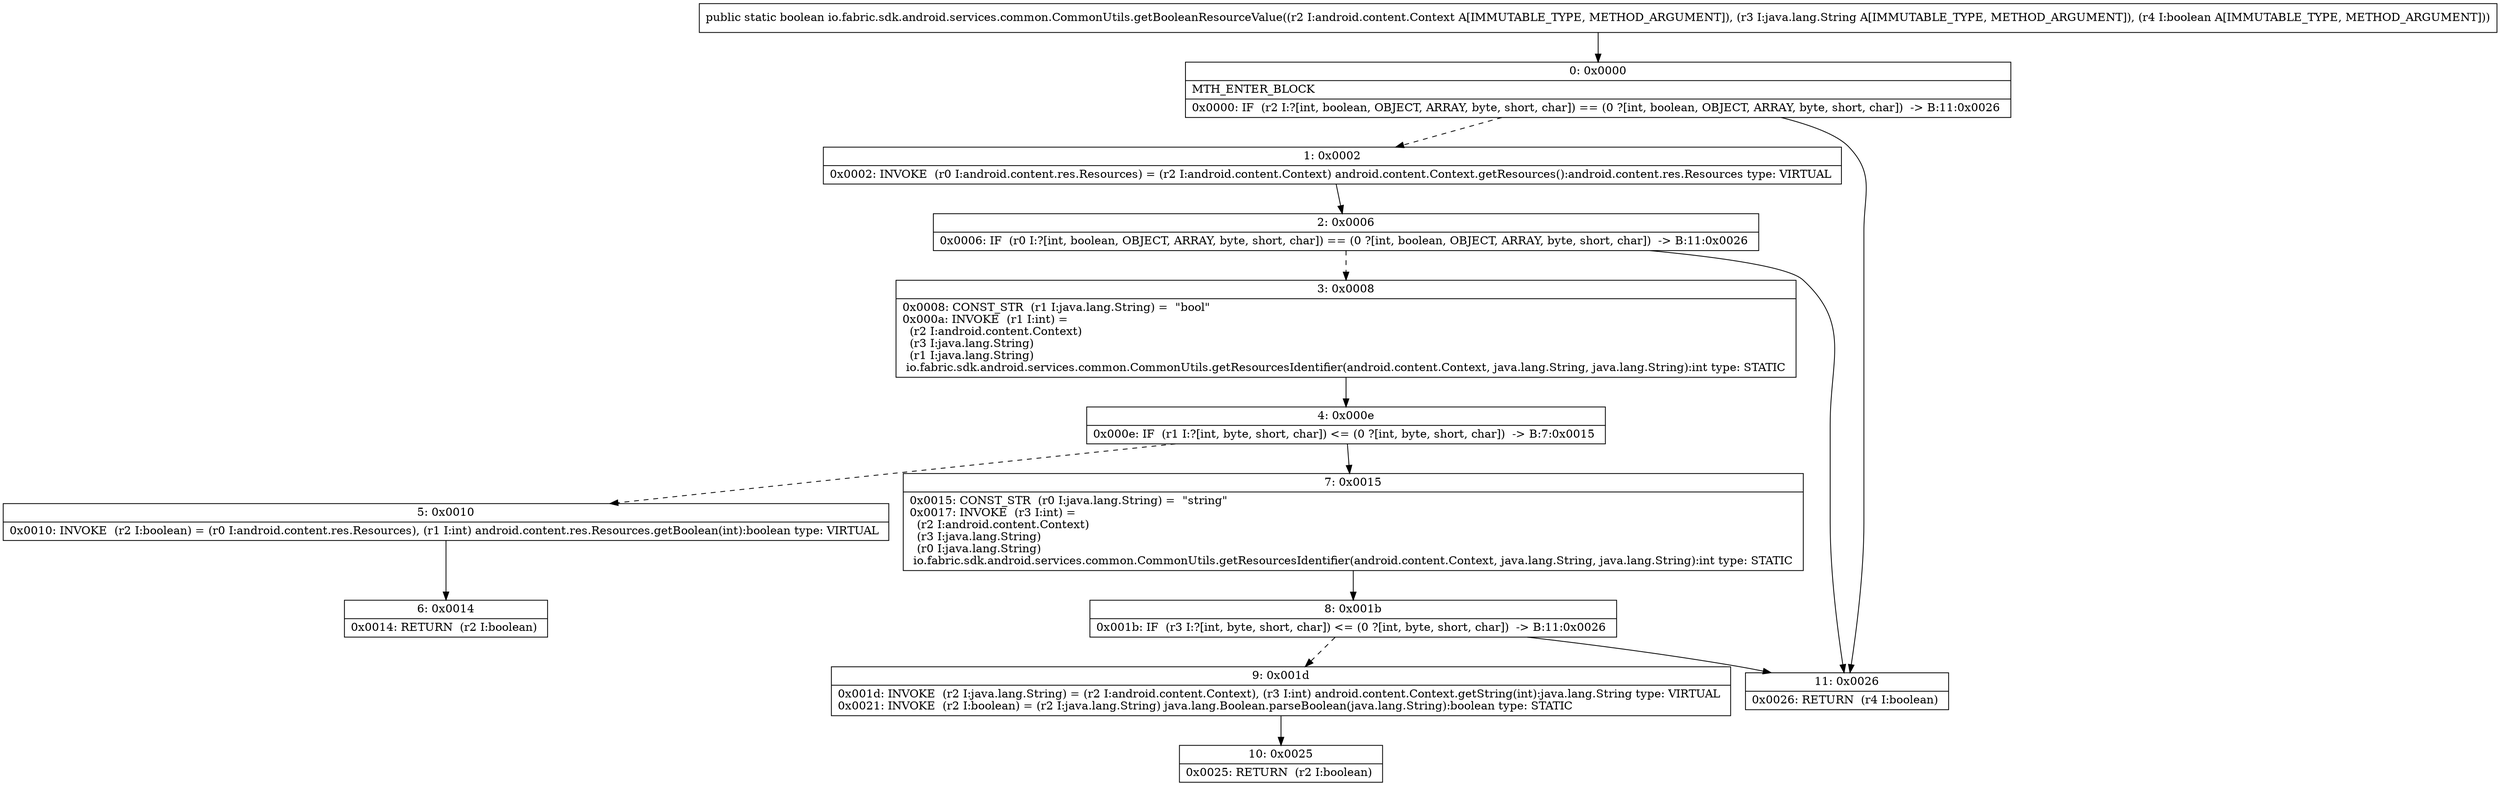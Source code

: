 digraph "CFG forio.fabric.sdk.android.services.common.CommonUtils.getBooleanResourceValue(Landroid\/content\/Context;Ljava\/lang\/String;Z)Z" {
Node_0 [shape=record,label="{0\:\ 0x0000|MTH_ENTER_BLOCK\l|0x0000: IF  (r2 I:?[int, boolean, OBJECT, ARRAY, byte, short, char]) == (0 ?[int, boolean, OBJECT, ARRAY, byte, short, char])  \-\> B:11:0x0026 \l}"];
Node_1 [shape=record,label="{1\:\ 0x0002|0x0002: INVOKE  (r0 I:android.content.res.Resources) = (r2 I:android.content.Context) android.content.Context.getResources():android.content.res.Resources type: VIRTUAL \l}"];
Node_2 [shape=record,label="{2\:\ 0x0006|0x0006: IF  (r0 I:?[int, boolean, OBJECT, ARRAY, byte, short, char]) == (0 ?[int, boolean, OBJECT, ARRAY, byte, short, char])  \-\> B:11:0x0026 \l}"];
Node_3 [shape=record,label="{3\:\ 0x0008|0x0008: CONST_STR  (r1 I:java.lang.String) =  \"bool\" \l0x000a: INVOKE  (r1 I:int) = \l  (r2 I:android.content.Context)\l  (r3 I:java.lang.String)\l  (r1 I:java.lang.String)\l io.fabric.sdk.android.services.common.CommonUtils.getResourcesIdentifier(android.content.Context, java.lang.String, java.lang.String):int type: STATIC \l}"];
Node_4 [shape=record,label="{4\:\ 0x000e|0x000e: IF  (r1 I:?[int, byte, short, char]) \<= (0 ?[int, byte, short, char])  \-\> B:7:0x0015 \l}"];
Node_5 [shape=record,label="{5\:\ 0x0010|0x0010: INVOKE  (r2 I:boolean) = (r0 I:android.content.res.Resources), (r1 I:int) android.content.res.Resources.getBoolean(int):boolean type: VIRTUAL \l}"];
Node_6 [shape=record,label="{6\:\ 0x0014|0x0014: RETURN  (r2 I:boolean) \l}"];
Node_7 [shape=record,label="{7\:\ 0x0015|0x0015: CONST_STR  (r0 I:java.lang.String) =  \"string\" \l0x0017: INVOKE  (r3 I:int) = \l  (r2 I:android.content.Context)\l  (r3 I:java.lang.String)\l  (r0 I:java.lang.String)\l io.fabric.sdk.android.services.common.CommonUtils.getResourcesIdentifier(android.content.Context, java.lang.String, java.lang.String):int type: STATIC \l}"];
Node_8 [shape=record,label="{8\:\ 0x001b|0x001b: IF  (r3 I:?[int, byte, short, char]) \<= (0 ?[int, byte, short, char])  \-\> B:11:0x0026 \l}"];
Node_9 [shape=record,label="{9\:\ 0x001d|0x001d: INVOKE  (r2 I:java.lang.String) = (r2 I:android.content.Context), (r3 I:int) android.content.Context.getString(int):java.lang.String type: VIRTUAL \l0x0021: INVOKE  (r2 I:boolean) = (r2 I:java.lang.String) java.lang.Boolean.parseBoolean(java.lang.String):boolean type: STATIC \l}"];
Node_10 [shape=record,label="{10\:\ 0x0025|0x0025: RETURN  (r2 I:boolean) \l}"];
Node_11 [shape=record,label="{11\:\ 0x0026|0x0026: RETURN  (r4 I:boolean) \l}"];
MethodNode[shape=record,label="{public static boolean io.fabric.sdk.android.services.common.CommonUtils.getBooleanResourceValue((r2 I:android.content.Context A[IMMUTABLE_TYPE, METHOD_ARGUMENT]), (r3 I:java.lang.String A[IMMUTABLE_TYPE, METHOD_ARGUMENT]), (r4 I:boolean A[IMMUTABLE_TYPE, METHOD_ARGUMENT])) }"];
MethodNode -> Node_0;
Node_0 -> Node_1[style=dashed];
Node_0 -> Node_11;
Node_1 -> Node_2;
Node_2 -> Node_3[style=dashed];
Node_2 -> Node_11;
Node_3 -> Node_4;
Node_4 -> Node_5[style=dashed];
Node_4 -> Node_7;
Node_5 -> Node_6;
Node_7 -> Node_8;
Node_8 -> Node_9[style=dashed];
Node_8 -> Node_11;
Node_9 -> Node_10;
}

